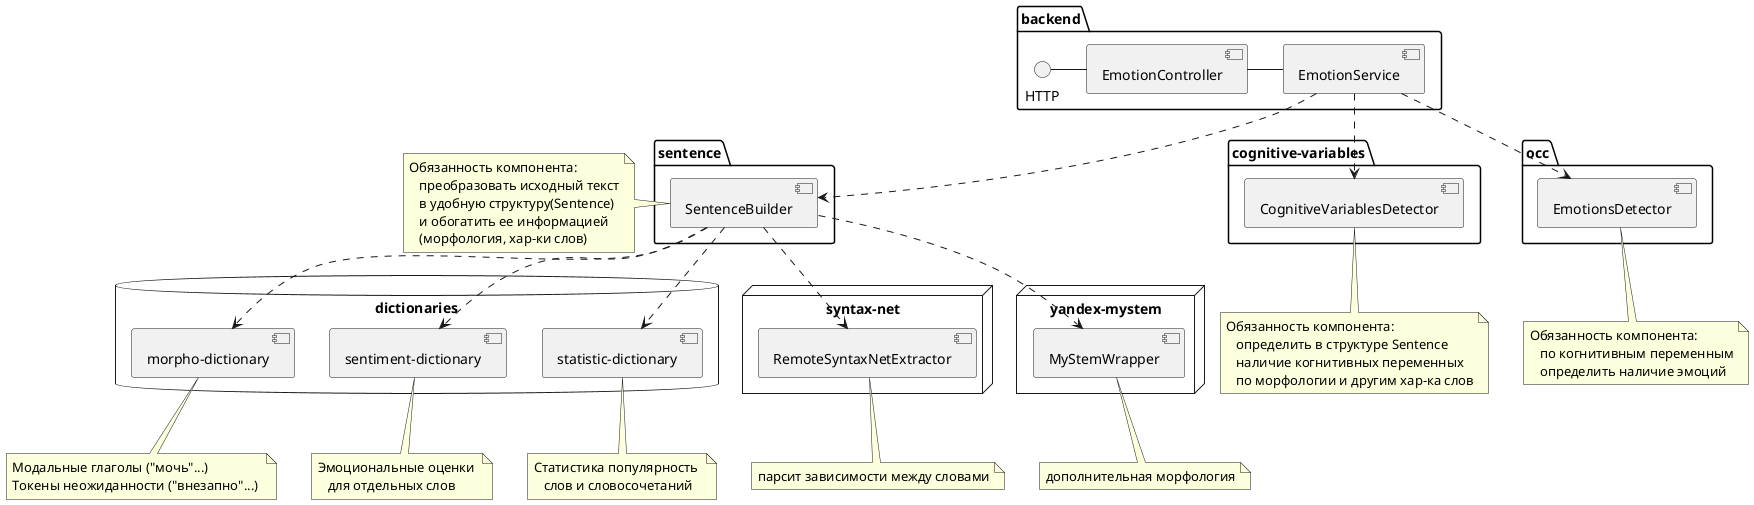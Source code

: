 @startuml

database "dictionaries" {
    ["morpho-dictionary"]
    ["sentiment-dictionary"]
    ["statistic-dictionary"]
}
note bottom of ["morpho-dictionary"]
	Модальные глаголы ("мочь"...)
	Токены неожиданности ("внезапно"...) 
end note

note bottom of ["sentiment-dictionary"]
	Эмоциональные оценки 
    для отдельных слов 
end note

note bottom of ["statistic-dictionary"]
	Статистика популярность 
    слов и словосочетаний
end note

node "syntax-net" {
    [RemoteSyntaxNetExtractor]
}
note bottom of [RemoteSyntaxNetExtractor]
    парсит зависимости между словами
end note


node "yandex-mystem" {
    [MyStemWrapper]
}
note bottom of [MyStemWrapper]
	дополнительная морфология
end note

package "sentence" {
  [SentenceBuilder]
  SentenceBuilder ..> ["morpho-dictionary"]
  SentenceBuilder ..> ["sentiment-dictionary"]
  SentenceBuilder ..> ["statistic-dictionary"]
  SentenceBuilder ..> [RemoteSyntaxNetExtractor]
  SentenceBuilder ..> [MyStemWrapper]
}

note left of [SentenceBuilder]
	Обязанность компонента:
    преобразовать исходный текст
    в удобную структуру(Sentence)
    и обогатить ее информацией
    (морфология, хар-ки слов)
end note

package "cognitive-variables" {
  [CognitiveVariablesDetector]
}

note bottom of [CognitiveVariablesDetector]
	Обязанность компонента:
    определить в структуре Sentence
    наличие когнитивных переменных
    по морфологии и другим хар-ка слов
end note

package "occ" {
  [EmotionsDetector]
}

note bottom of [EmotionsDetector]
	Обязанность компонента:
    по когнитивным переменным
    определить наличие эмоций
end note

package "backend" {
  HTTP - [EmotionController]
  EmotionController - [EmotionService]
  EmotionService ..> SentenceBuilder
  EmotionService ..> CognitiveVariablesDetector
  EmotionService ..> EmotionsDetector
}

@enduml